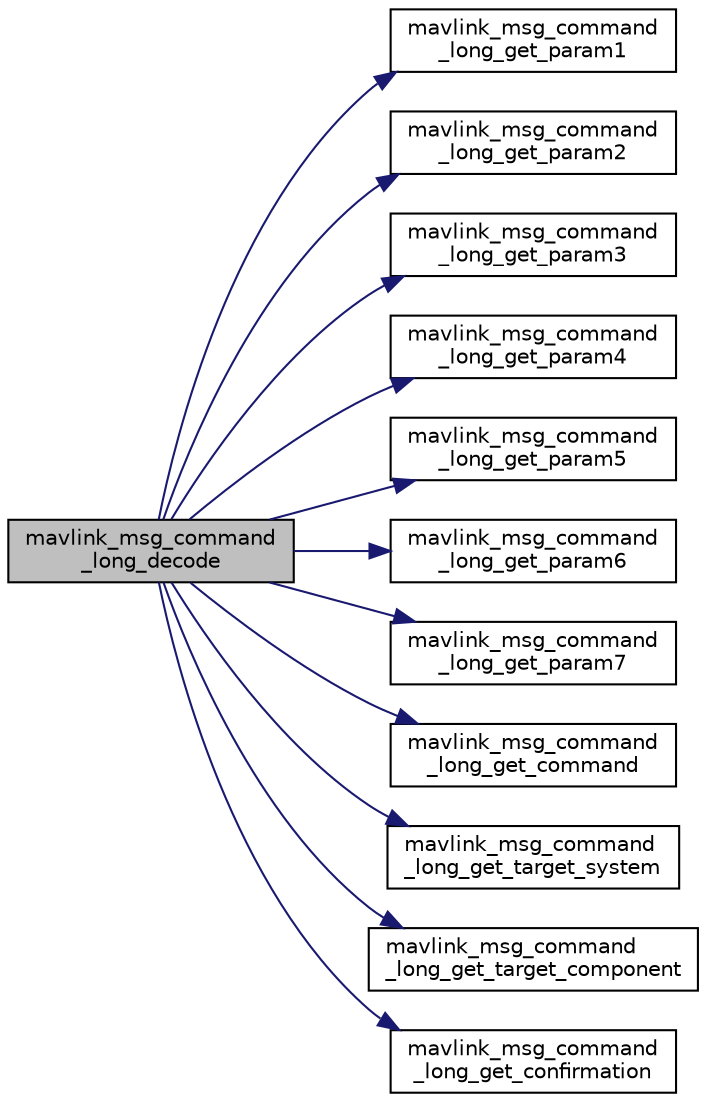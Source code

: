 digraph "mavlink_msg_command_long_decode"
{
 // INTERACTIVE_SVG=YES
  edge [fontname="Helvetica",fontsize="10",labelfontname="Helvetica",labelfontsize="10"];
  node [fontname="Helvetica",fontsize="10",shape=record];
  rankdir="LR";
  Node1 [label="mavlink_msg_command\l_long_decode",height=0.2,width=0.4,color="black", fillcolor="grey75", style="filled" fontcolor="black"];
  Node1 -> Node2 [color="midnightblue",fontsize="10",style="solid",fontname="Helvetica"];
  Node2 [label="mavlink_msg_command\l_long_get_param1",height=0.2,width=0.4,color="black", fillcolor="white", style="filled",URL="$mavlink__msg__command__long_8h.html#ad41b567c4b128f72d2bf194c56e524d2",tooltip="Get field param1 from command_long message. "];
  Node1 -> Node3 [color="midnightblue",fontsize="10",style="solid",fontname="Helvetica"];
  Node3 [label="mavlink_msg_command\l_long_get_param2",height=0.2,width=0.4,color="black", fillcolor="white", style="filled",URL="$mavlink__msg__command__long_8h.html#ae5b0a06a8c003135ca68a932e7804fab",tooltip="Get field param2 from command_long message. "];
  Node1 -> Node4 [color="midnightblue",fontsize="10",style="solid",fontname="Helvetica"];
  Node4 [label="mavlink_msg_command\l_long_get_param3",height=0.2,width=0.4,color="black", fillcolor="white", style="filled",URL="$mavlink__msg__command__long_8h.html#a795aeae6dc61f271c01dd95aafd8e27c",tooltip="Get field param3 from command_long message. "];
  Node1 -> Node5 [color="midnightblue",fontsize="10",style="solid",fontname="Helvetica"];
  Node5 [label="mavlink_msg_command\l_long_get_param4",height=0.2,width=0.4,color="black", fillcolor="white", style="filled",URL="$mavlink__msg__command__long_8h.html#a11558f56a00aee8bc0690aaea6ac3854",tooltip="Get field param4 from command_long message. "];
  Node1 -> Node6 [color="midnightblue",fontsize="10",style="solid",fontname="Helvetica"];
  Node6 [label="mavlink_msg_command\l_long_get_param5",height=0.2,width=0.4,color="black", fillcolor="white", style="filled",URL="$mavlink__msg__command__long_8h.html#ac92ad7abe85855aedc9e9d782ed0e9b7",tooltip="Get field param5 from command_long message. "];
  Node1 -> Node7 [color="midnightblue",fontsize="10",style="solid",fontname="Helvetica"];
  Node7 [label="mavlink_msg_command\l_long_get_param6",height=0.2,width=0.4,color="black", fillcolor="white", style="filled",URL="$mavlink__msg__command__long_8h.html#acdab64f45428729971486649069e66a4",tooltip="Get field param6 from command_long message. "];
  Node1 -> Node8 [color="midnightblue",fontsize="10",style="solid",fontname="Helvetica"];
  Node8 [label="mavlink_msg_command\l_long_get_param7",height=0.2,width=0.4,color="black", fillcolor="white", style="filled",URL="$mavlink__msg__command__long_8h.html#aeac50b2105da6d5b280ff87eb05f97be",tooltip="Get field param7 from command_long message. "];
  Node1 -> Node9 [color="midnightblue",fontsize="10",style="solid",fontname="Helvetica"];
  Node9 [label="mavlink_msg_command\l_long_get_command",height=0.2,width=0.4,color="black", fillcolor="white", style="filled",URL="$mavlink__msg__command__long_8h.html#a22f866153e85362c794fee5e21dc9817",tooltip="Get field command from command_long message. "];
  Node1 -> Node10 [color="midnightblue",fontsize="10",style="solid",fontname="Helvetica"];
  Node10 [label="mavlink_msg_command\l_long_get_target_system",height=0.2,width=0.4,color="black", fillcolor="white", style="filled",URL="$mavlink__msg__command__long_8h.html#aa303ae37beaba2780bc9559c945fd01d",tooltip="Send a command_long message. "];
  Node1 -> Node11 [color="midnightblue",fontsize="10",style="solid",fontname="Helvetica"];
  Node11 [label="mavlink_msg_command\l_long_get_target_component",height=0.2,width=0.4,color="black", fillcolor="white", style="filled",URL="$mavlink__msg__command__long_8h.html#a92634cac6e4e4f42a0ac684b3b68993c",tooltip="Get field target_component from command_long message. "];
  Node1 -> Node12 [color="midnightblue",fontsize="10",style="solid",fontname="Helvetica"];
  Node12 [label="mavlink_msg_command\l_long_get_confirmation",height=0.2,width=0.4,color="black", fillcolor="white", style="filled",URL="$mavlink__msg__command__long_8h.html#a9ec6bbc18cb559f01dc13da18508ac63",tooltip="Get field confirmation from command_long message. "];
}
